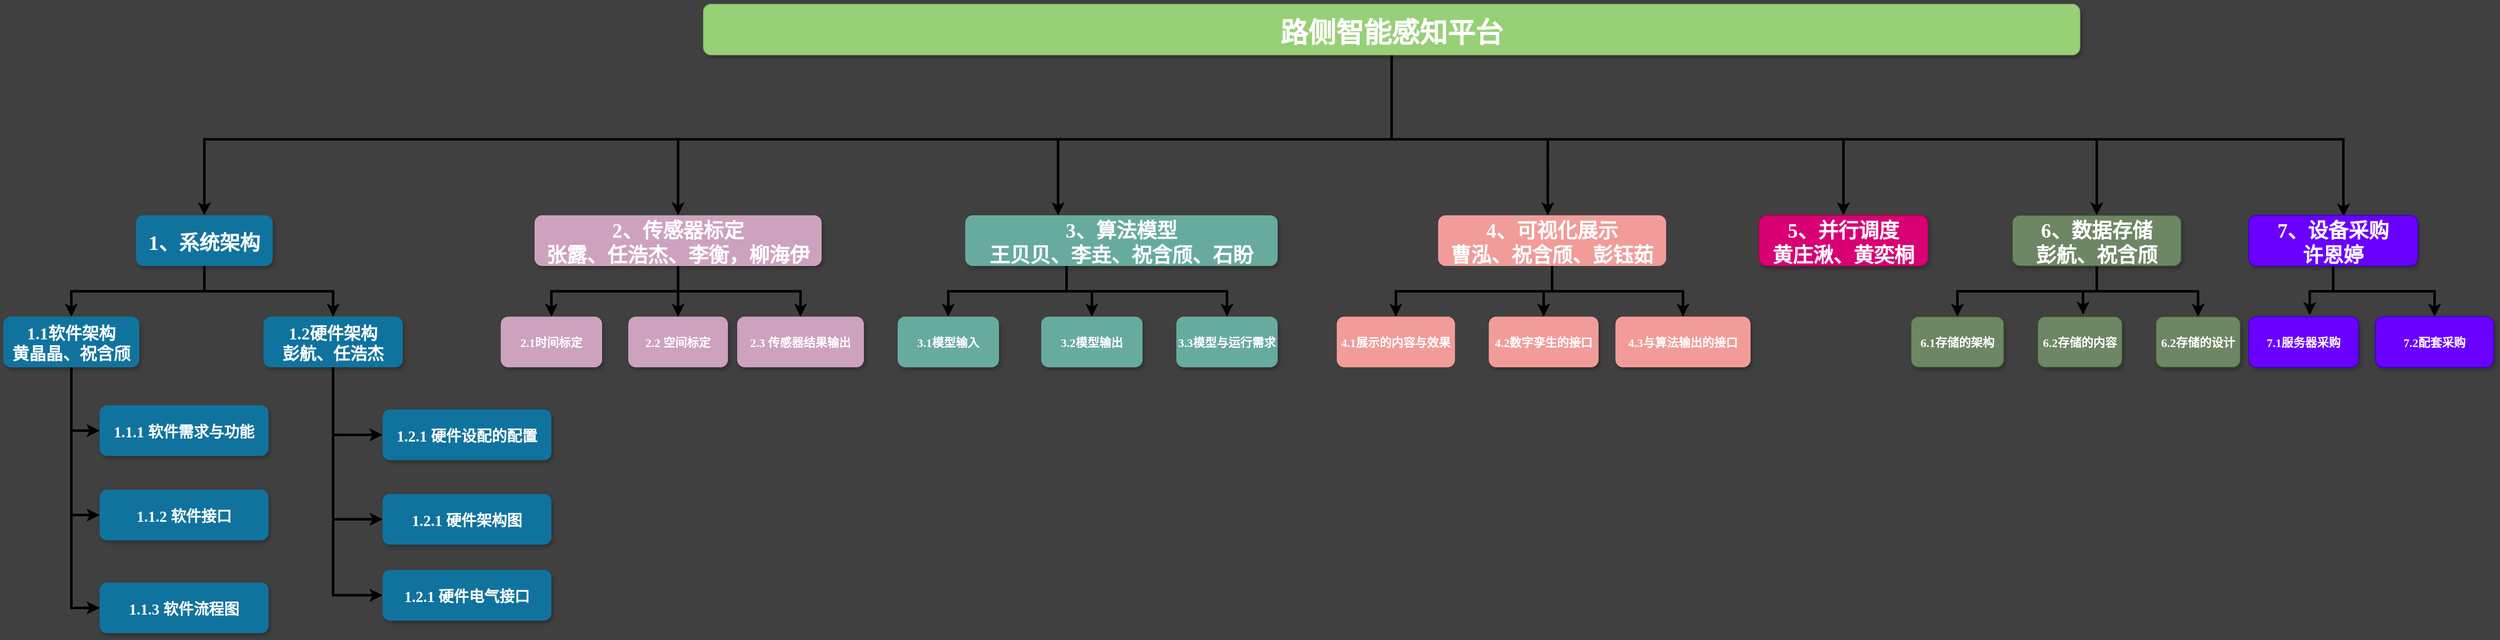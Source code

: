<mxfile version="20.3.0" type="device"><diagram name="Page-1" id="97916047-d0de-89f5-080d-49f4d83e522f"><mxGraphModel dx="3280.5" dy="901" grid="0" gridSize="10" guides="1" tooltips="1" connect="1" arrows="1" fold="1" page="1" pageScale="1.5" pageWidth="1169" pageHeight="827" background="#404040" math="0" shadow="0"><root><mxCell id="0"/><mxCell id="1" parent="0"/><mxCell id="DnZJ3Qd95VGC9TV-5c9D-116" style="edgeStyle=orthogonalEdgeStyle;rounded=0;orthogonalLoop=1;jettySize=auto;html=1;fontSize=18;fontColor=#FFFFFF;strokeWidth=3;" edge="1" parent="1" source="2" target="4"><mxGeometry relative="1" as="geometry"><Array as="points"><mxPoint x="1555" y="360"/><mxPoint x="149" y="360"/></Array></mxGeometry></mxCell><mxCell id="DnZJ3Qd95VGC9TV-5c9D-125" style="edgeStyle=orthogonalEdgeStyle;shape=connector;rounded=0;orthogonalLoop=1;jettySize=auto;html=1;labelBackgroundColor=default;strokeColor=default;strokeWidth=3;fontFamily=Helvetica;fontSize=18;fontColor=#FFFFFF;endArrow=classic;" edge="1" parent="1" source="2" target="5"><mxGeometry relative="1" as="geometry"><Array as="points"><mxPoint x="1555" y="360"/><mxPoint x="710" y="360"/></Array></mxGeometry></mxCell><mxCell id="DnZJ3Qd95VGC9TV-5c9D-130" style="edgeStyle=orthogonalEdgeStyle;shape=connector;rounded=0;orthogonalLoop=1;jettySize=auto;html=1;labelBackgroundColor=default;strokeColor=default;strokeWidth=3;fontFamily=Helvetica;fontSize=18;fontColor=#FFFFFF;endArrow=classic;" edge="1" parent="1" source="2" target="DnZJ3Qd95VGC9TV-5c9D-55"><mxGeometry relative="1" as="geometry"><Array as="points"><mxPoint x="1555" y="360"/><mxPoint x="1160" y="360"/></Array></mxGeometry></mxCell><mxCell id="DnZJ3Qd95VGC9TV-5c9D-134" style="edgeStyle=orthogonalEdgeStyle;shape=connector;rounded=0;orthogonalLoop=1;jettySize=auto;html=1;entryX=0.481;entryY=0;entryDx=0;entryDy=0;labelBackgroundColor=default;strokeColor=default;strokeWidth=3;fontFamily=Helvetica;fontSize=18;fontColor=#FFFFFF;endArrow=classic;entryPerimeter=0;" edge="1" parent="1" source="2" target="DnZJ3Qd95VGC9TV-5c9D-56"><mxGeometry relative="1" as="geometry"><Array as="points"><mxPoint x="1555" y="360"/><mxPoint x="1740" y="360"/></Array></mxGeometry></mxCell><mxCell id="DnZJ3Qd95VGC9TV-5c9D-138" style="edgeStyle=orthogonalEdgeStyle;shape=connector;rounded=0;orthogonalLoop=1;jettySize=auto;html=1;labelBackgroundColor=default;strokeColor=default;strokeWidth=3;fontFamily=Helvetica;fontSize=18;fontColor=#FFFFFF;endArrow=classic;" edge="1" parent="1" source="2" target="6"><mxGeometry relative="1" as="geometry"><Array as="points"><mxPoint x="1555" y="360"/><mxPoint x="2090" y="360"/></Array></mxGeometry></mxCell><mxCell id="DnZJ3Qd95VGC9TV-5c9D-141" style="edgeStyle=orthogonalEdgeStyle;shape=connector;rounded=0;orthogonalLoop=1;jettySize=auto;html=1;labelBackgroundColor=default;strokeColor=default;strokeWidth=3;fontFamily=Helvetica;fontSize=18;fontColor=#FFFFFF;endArrow=classic;entryX=0.5;entryY=0;entryDx=0;entryDy=0;" edge="1" parent="1" source="2" target="DnZJ3Qd95VGC9TV-5c9D-57"><mxGeometry relative="1" as="geometry"><Array as="points"><mxPoint x="1555" y="360"/><mxPoint x="2390" y="360"/></Array></mxGeometry></mxCell><mxCell id="DnZJ3Qd95VGC9TV-5c9D-144" style="edgeStyle=orthogonalEdgeStyle;shape=connector;rounded=0;orthogonalLoop=1;jettySize=auto;html=1;entryX=0.562;entryY=0.025;entryDx=0;entryDy=0;entryPerimeter=0;labelBackgroundColor=default;strokeColor=default;strokeWidth=3;fontFamily=Helvetica;fontSize=18;fontColor=#FFFFFF;endArrow=classic;" edge="1" parent="1" source="2" target="DnZJ3Qd95VGC9TV-5c9D-62"><mxGeometry relative="1" as="geometry"><Array as="points"><mxPoint x="1555" y="360"/><mxPoint x="2682" y="360"/><mxPoint x="2682" y="430"/></Array></mxGeometry></mxCell><mxCell id="2" value="路侧智能感知平台" style="rounded=1;fillColor=#97D077;strokeColor=#82b366;shadow=1;fontStyle=1;fontSize=33;fontFamily=微软雅黑;gradientColor=none;fontColor=#FFFFFF;" parent="1" vertex="1"><mxGeometry x="740" y="200" width="1630" height="60" as="geometry"/></mxCell><mxCell id="DnZJ3Qd95VGC9TV-5c9D-58" style="edgeStyle=orthogonalEdgeStyle;rounded=0;orthogonalLoop=1;jettySize=auto;html=1;entryX=0.5;entryY=0;entryDx=0;entryDy=0;fontFamily=微软雅黑;" edge="1" parent="1" source="4" target="8"><mxGeometry relative="1" as="geometry"/></mxCell><mxCell id="DnZJ3Qd95VGC9TV-5c9D-59" style="edgeStyle=orthogonalEdgeStyle;rounded=0;orthogonalLoop=1;jettySize=auto;html=1;entryX=0.5;entryY=0;entryDx=0;entryDy=0;exitX=0.5;exitY=1;exitDx=0;exitDy=0;fontFamily=微软雅黑;" edge="1" parent="1" source="4" target="DnZJ3Qd95VGC9TV-5c9D-73"><mxGeometry relative="1" as="geometry"><mxPoint x="352" y="570.48" as="targetPoint"/></mxGeometry></mxCell><mxCell id="DnZJ3Qd95VGC9TV-5c9D-117" style="edgeStyle=orthogonalEdgeStyle;shape=connector;rounded=0;orthogonalLoop=1;jettySize=auto;html=1;entryX=0.5;entryY=0;entryDx=0;entryDy=0;labelBackgroundColor=default;strokeColor=default;strokeWidth=3;fontFamily=Helvetica;fontSize=18;fontColor=#FFFFFF;endArrow=classic;" edge="1" parent="1" source="4" target="8"><mxGeometry relative="1" as="geometry"/></mxCell><mxCell id="DnZJ3Qd95VGC9TV-5c9D-118" style="edgeStyle=orthogonalEdgeStyle;shape=connector;rounded=0;orthogonalLoop=1;jettySize=auto;html=1;entryX=0.5;entryY=0;entryDx=0;entryDy=0;labelBackgroundColor=default;strokeColor=default;strokeWidth=3;fontFamily=Helvetica;fontSize=18;fontColor=#FFFFFF;endArrow=classic;" edge="1" parent="1" source="4" target="DnZJ3Qd95VGC9TV-5c9D-73"><mxGeometry relative="1" as="geometry"/></mxCell><mxCell id="4" value="1、系统架构" style="rounded=1;fillColor=#10739E;strokeColor=none;shadow=1;gradientColor=none;fontStyle=1;fontColor=#FFFFFF;fontSize=24;fontFamily=微软雅黑;" parent="1" vertex="1"><mxGeometry x="68" y="450" width="162" height="60" as="geometry"/></mxCell><mxCell id="DnZJ3Qd95VGC9TV-5c9D-76" style="edgeStyle=orthogonalEdgeStyle;rounded=0;orthogonalLoop=1;jettySize=auto;html=1;entryX=0.5;entryY=0;entryDx=0;entryDy=0;fontFamily=微软雅黑;" edge="1" parent="1" source="5" target="DnZJ3Qd95VGC9TV-5c9D-74"><mxGeometry relative="1" as="geometry"/></mxCell><mxCell id="DnZJ3Qd95VGC9TV-5c9D-77" style="edgeStyle=orthogonalEdgeStyle;rounded=0;orthogonalLoop=1;jettySize=auto;html=1;entryX=0.5;entryY=0;entryDx=0;entryDy=0;fontFamily=微软雅黑;" edge="1" parent="1" source="5" target="DnZJ3Qd95VGC9TV-5c9D-75"><mxGeometry relative="1" as="geometry"/></mxCell><mxCell id="DnZJ3Qd95VGC9TV-5c9D-81" style="edgeStyle=orthogonalEdgeStyle;rounded=0;orthogonalLoop=1;jettySize=auto;html=1;entryX=0.5;entryY=0;entryDx=0;entryDy=0;exitX=0.5;exitY=1;exitDx=0;exitDy=0;fontFamily=微软雅黑;" edge="1" parent="1" source="5" target="DnZJ3Qd95VGC9TV-5c9D-80"><mxGeometry relative="1" as="geometry"/></mxCell><mxCell id="DnZJ3Qd95VGC9TV-5c9D-126" style="edgeStyle=orthogonalEdgeStyle;shape=connector;rounded=0;orthogonalLoop=1;jettySize=auto;html=1;entryX=0.5;entryY=0;entryDx=0;entryDy=0;labelBackgroundColor=default;strokeColor=default;strokeWidth=3;fontFamily=Helvetica;fontSize=18;fontColor=#FFFFFF;endArrow=classic;" edge="1" parent="1" source="5" target="DnZJ3Qd95VGC9TV-5c9D-74"><mxGeometry relative="1" as="geometry"/></mxCell><mxCell id="DnZJ3Qd95VGC9TV-5c9D-127" style="edgeStyle=orthogonalEdgeStyle;shape=connector;rounded=0;orthogonalLoop=1;jettySize=auto;html=1;entryX=0.5;entryY=0;entryDx=0;entryDy=0;labelBackgroundColor=default;strokeColor=default;strokeWidth=3;fontFamily=Helvetica;fontSize=18;fontColor=#FFFFFF;endArrow=classic;" edge="1" parent="1" source="5" target="DnZJ3Qd95VGC9TV-5c9D-75"><mxGeometry relative="1" as="geometry"/></mxCell><mxCell id="DnZJ3Qd95VGC9TV-5c9D-128" style="edgeStyle=orthogonalEdgeStyle;shape=connector;rounded=0;orthogonalLoop=1;jettySize=auto;html=1;entryX=0.5;entryY=0;entryDx=0;entryDy=0;labelBackgroundColor=default;strokeColor=default;strokeWidth=3;fontFamily=Helvetica;fontSize=18;fontColor=#FFFFFF;endArrow=classic;" edge="1" parent="1" source="5" target="DnZJ3Qd95VGC9TV-5c9D-80"><mxGeometry relative="1" as="geometry"/></mxCell><mxCell id="5" value="2、传感器标定&#10;张露、任浩杰、李衡，柳海伊" style="rounded=1;fillColor=#CDA2BE;strokeColor=none;shadow=1;gradientColor=none;fontStyle=1;fontColor=#FFFFFF;fontSize=24;fontFamily=微软雅黑;" parent="1" vertex="1"><mxGeometry x="540" y="450" width="340" height="60" as="geometry"/></mxCell><mxCell id="6" value="5、并行调度&#10;黄庄湫、黄奕桐" style="rounded=1;fillColor=#d80073;strokeColor=#A50040;shadow=1;fontStyle=1;fontColor=#ffffff;fontSize=24;fontFamily=微软雅黑;" parent="1" vertex="1"><mxGeometry x="1990" y="450" width="200" height="60" as="geometry"/></mxCell><mxCell id="DnZJ3Qd95VGC9TV-5c9D-70" style="edgeStyle=orthogonalEdgeStyle;rounded=0;orthogonalLoop=1;jettySize=auto;html=1;entryX=0;entryY=0.5;entryDx=0;entryDy=0;fontFamily=微软雅黑;" edge="1" parent="1" source="8" target="DnZJ3Qd95VGC9TV-5c9D-65"><mxGeometry relative="1" as="geometry"/></mxCell><mxCell id="DnZJ3Qd95VGC9TV-5c9D-71" style="edgeStyle=orthogonalEdgeStyle;rounded=0;orthogonalLoop=1;jettySize=auto;html=1;entryX=0;entryY=0.5;entryDx=0;entryDy=0;fontFamily=微软雅黑;" edge="1" parent="1" source="8" target="DnZJ3Qd95VGC9TV-5c9D-68"><mxGeometry relative="1" as="geometry"/></mxCell><mxCell id="DnZJ3Qd95VGC9TV-5c9D-72" style="edgeStyle=orthogonalEdgeStyle;rounded=0;orthogonalLoop=1;jettySize=auto;html=1;entryX=0;entryY=0.5;entryDx=0;entryDy=0;fontFamily=微软雅黑;" edge="1" parent="1" source="8" target="DnZJ3Qd95VGC9TV-5c9D-69"><mxGeometry relative="1" as="geometry"/></mxCell><mxCell id="DnZJ3Qd95VGC9TV-5c9D-119" style="edgeStyle=orthogonalEdgeStyle;shape=connector;rounded=0;orthogonalLoop=1;jettySize=auto;html=1;entryX=0;entryY=0.5;entryDx=0;entryDy=0;labelBackgroundColor=default;strokeColor=default;strokeWidth=3;fontFamily=Helvetica;fontSize=18;fontColor=#FFFFFF;endArrow=classic;" edge="1" parent="1" source="8" target="DnZJ3Qd95VGC9TV-5c9D-69"><mxGeometry relative="1" as="geometry"/></mxCell><mxCell id="DnZJ3Qd95VGC9TV-5c9D-120" style="edgeStyle=orthogonalEdgeStyle;shape=connector;rounded=0;orthogonalLoop=1;jettySize=auto;html=1;entryX=0;entryY=0.5;entryDx=0;entryDy=0;labelBackgroundColor=default;strokeColor=default;strokeWidth=3;fontFamily=Helvetica;fontSize=18;fontColor=#FFFFFF;endArrow=classic;" edge="1" parent="1" source="8" target="DnZJ3Qd95VGC9TV-5c9D-65"><mxGeometry relative="1" as="geometry"/></mxCell><mxCell id="DnZJ3Qd95VGC9TV-5c9D-121" style="edgeStyle=orthogonalEdgeStyle;shape=connector;rounded=0;orthogonalLoop=1;jettySize=auto;html=1;entryX=0;entryY=0.5;entryDx=0;entryDy=0;labelBackgroundColor=default;strokeColor=default;strokeWidth=3;fontFamily=Helvetica;fontSize=18;fontColor=#FFFFFF;endArrow=classic;" edge="1" parent="1" source="8" target="DnZJ3Qd95VGC9TV-5c9D-68"><mxGeometry relative="1" as="geometry"/></mxCell><mxCell id="8" value="1.1软件架构&#10;黄晶晶、祝含颀" style="rounded=1;fillColor=#10739E;strokeColor=none;shadow=1;gradientColor=none;fontStyle=1;fontColor=#FFFFFF;fontSize=20;fontFamily=微软雅黑;" parent="1" vertex="1"><mxGeometry x="-89" y="570" width="161" height="60" as="geometry"/></mxCell><mxCell id="DnZJ3Qd95VGC9TV-5c9D-131" style="edgeStyle=orthogonalEdgeStyle;shape=connector;rounded=0;orthogonalLoop=1;jettySize=auto;html=1;entryX=0.5;entryY=0;entryDx=0;entryDy=0;labelBackgroundColor=default;strokeColor=default;strokeWidth=3;fontFamily=Helvetica;fontSize=18;fontColor=#FFFFFF;endArrow=classic;" edge="1" parent="1" source="DnZJ3Qd95VGC9TV-5c9D-55" target="DnZJ3Qd95VGC9TV-5c9D-78"><mxGeometry relative="1" as="geometry"><Array as="points"><mxPoint x="1170" y="540"/><mxPoint x="1030" y="540"/></Array></mxGeometry></mxCell><mxCell id="DnZJ3Qd95VGC9TV-5c9D-132" style="edgeStyle=orthogonalEdgeStyle;shape=connector;rounded=0;orthogonalLoop=1;jettySize=auto;html=1;entryX=0.5;entryY=0;entryDx=0;entryDy=0;labelBackgroundColor=default;strokeColor=default;strokeWidth=3;fontFamily=Helvetica;fontSize=18;fontColor=#FFFFFF;endArrow=classic;" edge="1" parent="1" source="DnZJ3Qd95VGC9TV-5c9D-55" target="DnZJ3Qd95VGC9TV-5c9D-82"><mxGeometry relative="1" as="geometry"><Array as="points"><mxPoint x="1170" y="540"/><mxPoint x="1200" y="540"/></Array></mxGeometry></mxCell><mxCell id="DnZJ3Qd95VGC9TV-5c9D-133" style="edgeStyle=orthogonalEdgeStyle;shape=connector;rounded=0;orthogonalLoop=1;jettySize=auto;html=1;entryX=0.5;entryY=0;entryDx=0;entryDy=0;labelBackgroundColor=default;strokeColor=default;strokeWidth=3;fontFamily=Helvetica;fontSize=18;fontColor=#FFFFFF;endArrow=classic;" edge="1" parent="1" source="DnZJ3Qd95VGC9TV-5c9D-55" target="DnZJ3Qd95VGC9TV-5c9D-83"><mxGeometry relative="1" as="geometry"><Array as="points"><mxPoint x="1170" y="540"/><mxPoint x="1360" y="540"/></Array></mxGeometry></mxCell><mxCell id="DnZJ3Qd95VGC9TV-5c9D-55" value="3、算法模型&#10;王贝贝、李垚、祝含颀、石盼" style="rounded=1;fillColor=#67AB9F;strokeColor=none;shadow=1;gradientColor=none;fontStyle=1;fontColor=#FFFFFF;fontSize=24;fontFamily=微软雅黑;" vertex="1" parent="1"><mxGeometry x="1050" y="450" width="370" height="60" as="geometry"/></mxCell><mxCell id="DnZJ3Qd95VGC9TV-5c9D-135" style="edgeStyle=orthogonalEdgeStyle;shape=connector;rounded=0;orthogonalLoop=1;jettySize=auto;html=1;labelBackgroundColor=default;strokeColor=default;strokeWidth=3;fontFamily=Helvetica;fontSize=18;fontColor=#FFFFFF;endArrow=classic;" edge="1" parent="1" source="DnZJ3Qd95VGC9TV-5c9D-56" target="DnZJ3Qd95VGC9TV-5c9D-84"><mxGeometry relative="1" as="geometry"/></mxCell><mxCell id="DnZJ3Qd95VGC9TV-5c9D-139" style="edgeStyle=orthogonalEdgeStyle;shape=connector;rounded=0;orthogonalLoop=1;jettySize=auto;html=1;labelBackgroundColor=default;strokeColor=default;strokeWidth=3;fontFamily=Helvetica;fontSize=18;fontColor=#FFFFFF;endArrow=classic;" edge="1" parent="1" source="DnZJ3Qd95VGC9TV-5c9D-56" target="DnZJ3Qd95VGC9TV-5c9D-86"><mxGeometry relative="1" as="geometry"/></mxCell><mxCell id="DnZJ3Qd95VGC9TV-5c9D-140" style="edgeStyle=orthogonalEdgeStyle;shape=connector;rounded=0;orthogonalLoop=1;jettySize=auto;html=1;labelBackgroundColor=default;strokeColor=default;strokeWidth=3;fontFamily=Helvetica;fontSize=18;fontColor=#FFFFFF;endArrow=classic;" edge="1" parent="1" source="DnZJ3Qd95VGC9TV-5c9D-56" target="DnZJ3Qd95VGC9TV-5c9D-87"><mxGeometry relative="1" as="geometry"/></mxCell><mxCell id="DnZJ3Qd95VGC9TV-5c9D-56" value="4、可视化展示&#10;曹泓、祝含颀、彭钰茹" style="rounded=1;fillColor=#F19C99;strokeColor=none;shadow=0;gradientColor=none;fontStyle=1;fontColor=#FFFFFF;fontSize=24;fontFamily=微软雅黑;" vertex="1" parent="1"><mxGeometry x="1610" y="450" width="270" height="60" as="geometry"/></mxCell><mxCell id="DnZJ3Qd95VGC9TV-5c9D-145" style="edgeStyle=orthogonalEdgeStyle;shape=connector;rounded=0;orthogonalLoop=1;jettySize=auto;html=1;entryX=0.5;entryY=0;entryDx=0;entryDy=0;labelBackgroundColor=default;strokeColor=default;strokeWidth=3;fontFamily=Helvetica;fontSize=18;fontColor=#FFFFFF;endArrow=classic;" edge="1" parent="1" source="DnZJ3Qd95VGC9TV-5c9D-57" target="DnZJ3Qd95VGC9TV-5c9D-88"><mxGeometry relative="1" as="geometry"><Array as="points"><mxPoint x="2390" y="540"/><mxPoint x="2225" y="540"/></Array></mxGeometry></mxCell><mxCell id="DnZJ3Qd95VGC9TV-5c9D-147" style="edgeStyle=orthogonalEdgeStyle;shape=connector;rounded=0;orthogonalLoop=1;jettySize=auto;html=1;entryX=0.5;entryY=0;entryDx=0;entryDy=0;labelBackgroundColor=default;strokeColor=default;strokeWidth=3;fontFamily=Helvetica;fontSize=18;fontColor=#FFFFFF;endArrow=classic;" edge="1" parent="1" source="DnZJ3Qd95VGC9TV-5c9D-57" target="DnZJ3Qd95VGC9TV-5c9D-143"><mxGeometry relative="1" as="geometry"><Array as="points"><mxPoint x="2390" y="540"/><mxPoint x="2510" y="540"/></Array></mxGeometry></mxCell><mxCell id="DnZJ3Qd95VGC9TV-5c9D-152" style="edgeStyle=orthogonalEdgeStyle;shape=connector;rounded=0;orthogonalLoop=1;jettySize=auto;html=1;entryX=0.537;entryY=-0.038;entryDx=0;entryDy=0;entryPerimeter=0;labelBackgroundColor=default;strokeColor=default;strokeWidth=3;fontFamily=Helvetica;fontSize=18;fontColor=#FFFFFF;endArrow=classic;" edge="1" parent="1" source="DnZJ3Qd95VGC9TV-5c9D-57" target="DnZJ3Qd95VGC9TV-5c9D-89"><mxGeometry relative="1" as="geometry"/></mxCell><mxCell id="DnZJ3Qd95VGC9TV-5c9D-57" value="6、数据存储&#10;彭航、祝含颀" style="rounded=1;fillColor=#6d8764;strokeColor=#3A5431;shadow=1;fontStyle=1;fontColor=#ffffff;fontSize=24;fontFamily=微软雅黑;" vertex="1" parent="1"><mxGeometry x="2290" y="450" width="200" height="60" as="geometry"/></mxCell><mxCell id="DnZJ3Qd95VGC9TV-5c9D-60" value="1.2.1 硬件设配的配置" style="rounded=1;fillColor=#10739E;strokeColor=none;shadow=1;gradientColor=none;fontStyle=1;fontColor=#FFFFFF;fontSize=18;fontFamily=微软雅黑;" vertex="1" parent="1"><mxGeometry x="360" y="680" width="200" height="60" as="geometry"/></mxCell><mxCell id="DnZJ3Qd95VGC9TV-5c9D-61" value="1.2.1 硬件架构图" style="rounded=1;fillColor=#10739E;strokeColor=none;shadow=1;gradientColor=none;fontStyle=1;fontColor=#FFFFFF;fontSize=18;fontFamily=微软雅黑;" vertex="1" parent="1"><mxGeometry x="360" y="780" width="200" height="60" as="geometry"/></mxCell><mxCell id="DnZJ3Qd95VGC9TV-5c9D-149" style="edgeStyle=orthogonalEdgeStyle;shape=connector;rounded=0;orthogonalLoop=1;jettySize=auto;html=1;entryX=0.555;entryY=-0.031;entryDx=0;entryDy=0;entryPerimeter=0;labelBackgroundColor=default;strokeColor=default;strokeWidth=3;fontFamily=Helvetica;fontSize=18;fontColor=#FFFFFF;endArrow=classic;" edge="1" parent="1" source="DnZJ3Qd95VGC9TV-5c9D-62" target="DnZJ3Qd95VGC9TV-5c9D-90"><mxGeometry relative="1" as="geometry"/></mxCell><mxCell id="DnZJ3Qd95VGC9TV-5c9D-150" style="edgeStyle=orthogonalEdgeStyle;shape=connector;rounded=0;orthogonalLoop=1;jettySize=auto;html=1;entryX=0.5;entryY=0;entryDx=0;entryDy=0;labelBackgroundColor=default;strokeColor=default;strokeWidth=3;fontFamily=Helvetica;fontSize=18;fontColor=#FFFFFF;endArrow=classic;" edge="1" parent="1" source="DnZJ3Qd95VGC9TV-5c9D-62" target="DnZJ3Qd95VGC9TV-5c9D-91"><mxGeometry relative="1" as="geometry"/></mxCell><mxCell id="DnZJ3Qd95VGC9TV-5c9D-62" value="7、设备采购&#10;许恩婷" style="rounded=1;fillColor=#6a00ff;strokeColor=#3700CC;shadow=1;fontStyle=1;fontColor=#ffffff;fontSize=24;fontFamily=微软雅黑;" vertex="1" parent="1"><mxGeometry x="2570" y="450" width="200" height="60" as="geometry"/></mxCell><mxCell id="DnZJ3Qd95VGC9TV-5c9D-65" value="1.1.1 软件需求与功能" style="rounded=1;fillColor=#10739E;strokeColor=none;shadow=1;gradientColor=none;fontStyle=1;fontColor=#FFFFFF;fontSize=18;fontFamily=微软雅黑;" vertex="1" parent="1"><mxGeometry x="25" y="675" width="200" height="60" as="geometry"/></mxCell><mxCell id="DnZJ3Qd95VGC9TV-5c9D-66" value="1.2.1 硬件电气接口" style="rounded=1;fillColor=#10739E;strokeColor=none;shadow=1;gradientColor=none;fontStyle=1;fontColor=#FFFFFF;fontSize=18;fontFamily=微软雅黑;" vertex="1" parent="1"><mxGeometry x="360" y="870" width="200" height="60" as="geometry"/></mxCell><mxCell id="DnZJ3Qd95VGC9TV-5c9D-68" value="1.1.2 软件接口" style="rounded=1;fillColor=#10739E;strokeColor=none;shadow=1;gradientColor=none;fontStyle=1;fontColor=#FFFFFF;fontSize=18;fontFamily=微软雅黑;" vertex="1" parent="1"><mxGeometry x="25" y="775" width="200" height="60" as="geometry"/></mxCell><mxCell id="DnZJ3Qd95VGC9TV-5c9D-69" value="1.1.3 软件流程图" style="rounded=1;fillColor=#10739E;strokeColor=none;shadow=1;gradientColor=none;fontStyle=1;fontColor=#FFFFFF;fontSize=18;fontFamily=微软雅黑;" vertex="1" parent="1"><mxGeometry x="25" y="885" width="200" height="60" as="geometry"/></mxCell><mxCell id="DnZJ3Qd95VGC9TV-5c9D-113" style="edgeStyle=orthogonalEdgeStyle;rounded=0;orthogonalLoop=1;jettySize=auto;html=1;entryX=0;entryY=0.5;entryDx=0;entryDy=0;fontSize=18;" edge="1" parent="1" source="DnZJ3Qd95VGC9TV-5c9D-73" target="DnZJ3Qd95VGC9TV-5c9D-60"><mxGeometry relative="1" as="geometry"/></mxCell><mxCell id="DnZJ3Qd95VGC9TV-5c9D-114" style="edgeStyle=orthogonalEdgeStyle;rounded=0;orthogonalLoop=1;jettySize=auto;html=1;entryX=0;entryY=0.5;entryDx=0;entryDy=0;fontSize=18;" edge="1" parent="1" source="DnZJ3Qd95VGC9TV-5c9D-73" target="DnZJ3Qd95VGC9TV-5c9D-61"><mxGeometry relative="1" as="geometry"/></mxCell><mxCell id="DnZJ3Qd95VGC9TV-5c9D-115" style="edgeStyle=orthogonalEdgeStyle;rounded=0;orthogonalLoop=1;jettySize=auto;html=1;entryX=0;entryY=0.5;entryDx=0;entryDy=0;fontSize=18;" edge="1" parent="1" source="DnZJ3Qd95VGC9TV-5c9D-73" target="DnZJ3Qd95VGC9TV-5c9D-66"><mxGeometry relative="1" as="geometry"/></mxCell><mxCell id="DnZJ3Qd95VGC9TV-5c9D-122" style="edgeStyle=orthogonalEdgeStyle;shape=connector;rounded=0;orthogonalLoop=1;jettySize=auto;html=1;entryX=0;entryY=0.5;entryDx=0;entryDy=0;labelBackgroundColor=default;strokeColor=default;strokeWidth=3;fontFamily=Helvetica;fontSize=18;fontColor=#FFFFFF;endArrow=classic;" edge="1" parent="1" source="DnZJ3Qd95VGC9TV-5c9D-73" target="DnZJ3Qd95VGC9TV-5c9D-60"><mxGeometry relative="1" as="geometry"/></mxCell><mxCell id="DnZJ3Qd95VGC9TV-5c9D-123" style="edgeStyle=orthogonalEdgeStyle;shape=connector;rounded=0;orthogonalLoop=1;jettySize=auto;html=1;entryX=0;entryY=0.5;entryDx=0;entryDy=0;labelBackgroundColor=default;strokeColor=default;strokeWidth=3;fontFamily=Helvetica;fontSize=18;fontColor=#FFFFFF;endArrow=classic;" edge="1" parent="1" source="DnZJ3Qd95VGC9TV-5c9D-73" target="DnZJ3Qd95VGC9TV-5c9D-61"><mxGeometry relative="1" as="geometry"/></mxCell><mxCell id="DnZJ3Qd95VGC9TV-5c9D-124" style="edgeStyle=orthogonalEdgeStyle;shape=connector;rounded=0;orthogonalLoop=1;jettySize=auto;html=1;entryX=0;entryY=0.5;entryDx=0;entryDy=0;labelBackgroundColor=default;strokeColor=default;strokeWidth=3;fontFamily=Helvetica;fontSize=18;fontColor=#FFFFFF;endArrow=classic;" edge="1" parent="1" source="DnZJ3Qd95VGC9TV-5c9D-73" target="DnZJ3Qd95VGC9TV-5c9D-66"><mxGeometry relative="1" as="geometry"/></mxCell><mxCell id="DnZJ3Qd95VGC9TV-5c9D-73" value="1.2硬件架构&#10;彭航、任浩杰" style="rounded=1;fillColor=#10739E;strokeColor=none;shadow=1;gradientColor=none;fontStyle=1;fontColor=#FFFFFF;fontSize=20;fontFamily=微软雅黑;" vertex="1" parent="1"><mxGeometry x="219" y="570" width="165" height="60" as="geometry"/></mxCell><mxCell id="DnZJ3Qd95VGC9TV-5c9D-74" value="2.1时间标定" style="rounded=1;fillColor=#CDA2BE;strokeColor=none;shadow=1;gradientColor=none;fontStyle=1;fontColor=#FFFFFF;fontSize=14;fontFamily=微软雅黑;" vertex="1" parent="1"><mxGeometry x="500" y="570" width="120" height="60" as="geometry"/></mxCell><mxCell id="DnZJ3Qd95VGC9TV-5c9D-75" value="2.2 空间标定" style="rounded=1;fillColor=#CDA2BE;strokeColor=none;shadow=1;gradientColor=none;fontStyle=1;fontColor=#FFFFFF;fontSize=14;fontFamily=微软雅黑;" vertex="1" parent="1"><mxGeometry x="651" y="570" width="118" height="60" as="geometry"/></mxCell><mxCell id="DnZJ3Qd95VGC9TV-5c9D-78" value="3.1模型输入" style="rounded=1;fillColor=#67AB9F;strokeColor=none;shadow=1;gradientColor=none;fontStyle=1;fontColor=#FFFFFF;fontSize=14;fontFamily=微软雅黑;" vertex="1" parent="1"><mxGeometry x="970" y="570" width="120" height="60" as="geometry"/></mxCell><mxCell id="DnZJ3Qd95VGC9TV-5c9D-80" value="2.3 传感器结果输出" style="rounded=1;fillColor=#CDA2BE;strokeColor=none;shadow=1;gradientColor=none;fontStyle=1;fontColor=#FFFFFF;fontSize=14;fontFamily=微软雅黑;" vertex="1" parent="1"><mxGeometry x="780" y="570" width="150" height="60" as="geometry"/></mxCell><mxCell id="DnZJ3Qd95VGC9TV-5c9D-82" value="3.2模型输出" style="rounded=1;fillColor=#67AB9F;strokeColor=none;shadow=1;gradientColor=none;fontStyle=1;fontColor=#FFFFFF;fontSize=14;fontFamily=微软雅黑;" vertex="1" parent="1"><mxGeometry x="1140" y="570" width="120" height="60" as="geometry"/></mxCell><mxCell id="DnZJ3Qd95VGC9TV-5c9D-83" value="3.3模型与运行需求" style="rounded=1;fillColor=#67AB9F;strokeColor=none;shadow=1;gradientColor=none;fontStyle=1;fontColor=#FFFFFF;fontSize=14;fontFamily=微软雅黑;" vertex="1" parent="1"><mxGeometry x="1300" y="570" width="120" height="60" as="geometry"/></mxCell><mxCell id="DnZJ3Qd95VGC9TV-5c9D-84" value="4.1展示的内容与效果" style="rounded=1;fillColor=#F19C99;strokeColor=none;shadow=0;gradientColor=none;fontStyle=1;fontColor=#FFFFFF;fontSize=14;fontFamily=微软雅黑;" vertex="1" parent="1"><mxGeometry x="1490" y="570" width="140" height="60" as="geometry"/></mxCell><mxCell id="DnZJ3Qd95VGC9TV-5c9D-86" value="4.2数字孪生的接口" style="rounded=1;fillColor=#F19C99;strokeColor=none;shadow=1;gradientColor=none;fontStyle=1;fontColor=#FFFFFF;fontSize=14;fontFamily=微软雅黑;" vertex="1" parent="1"><mxGeometry x="1670" y="570" width="130" height="60" as="geometry"/></mxCell><mxCell id="DnZJ3Qd95VGC9TV-5c9D-87" value="4.3与算法输出的接口" style="rounded=1;fillColor=#F19C99;strokeColor=none;shadow=1;gradientColor=none;fontStyle=1;fontColor=#FFFFFF;fontSize=14;fontFamily=微软雅黑;" vertex="1" parent="1"><mxGeometry x="1820" y="570" width="160" height="60" as="geometry"/></mxCell><mxCell id="DnZJ3Qd95VGC9TV-5c9D-88" value="6.1存储的架构" style="rounded=1;fillColor=#6d8764;strokeColor=#3A5431;shadow=1;fontStyle=1;fontColor=#ffffff;fontSize=14;fontFamily=微软雅黑;" vertex="1" parent="1"><mxGeometry x="2170" y="570" width="110" height="60" as="geometry"/></mxCell><mxCell id="DnZJ3Qd95VGC9TV-5c9D-89" value="6.2存储的内容" style="rounded=1;fillColor=#6d8764;strokeColor=#3A5431;shadow=1;fontStyle=1;fontColor=#ffffff;fontSize=14;fontFamily=微软雅黑;" vertex="1" parent="1"><mxGeometry x="2320" y="570" width="100" height="60" as="geometry"/></mxCell><mxCell id="DnZJ3Qd95VGC9TV-5c9D-90" value="7.1服务器采购" style="rounded=1;fillColor=#6a00ff;strokeColor=#3700CC;shadow=1;fontStyle=1;fontColor=#ffffff;fontSize=14;fontFamily=微软雅黑;" vertex="1" parent="1"><mxGeometry x="2570" y="570" width="130" height="60" as="geometry"/></mxCell><mxCell id="DnZJ3Qd95VGC9TV-5c9D-91" value="7.2配套采购" style="rounded=1;fillColor=#6a00ff;strokeColor=#3700CC;shadow=1;fontStyle=1;fontColor=#ffffff;fontSize=14;fontFamily=微软雅黑;" vertex="1" parent="1"><mxGeometry x="2720" y="570" width="140" height="60" as="geometry"/></mxCell><mxCell id="DnZJ3Qd95VGC9TV-5c9D-143" value="6.2存储的设计" style="rounded=1;fillColor=#6d8764;strokeColor=#3A5431;shadow=1;fontStyle=1;fontColor=#ffffff;fontSize=14;fontFamily=微软雅黑;" vertex="1" parent="1"><mxGeometry x="2460" y="570" width="100" height="60" as="geometry"/></mxCell></root></mxGraphModel></diagram></mxfile>